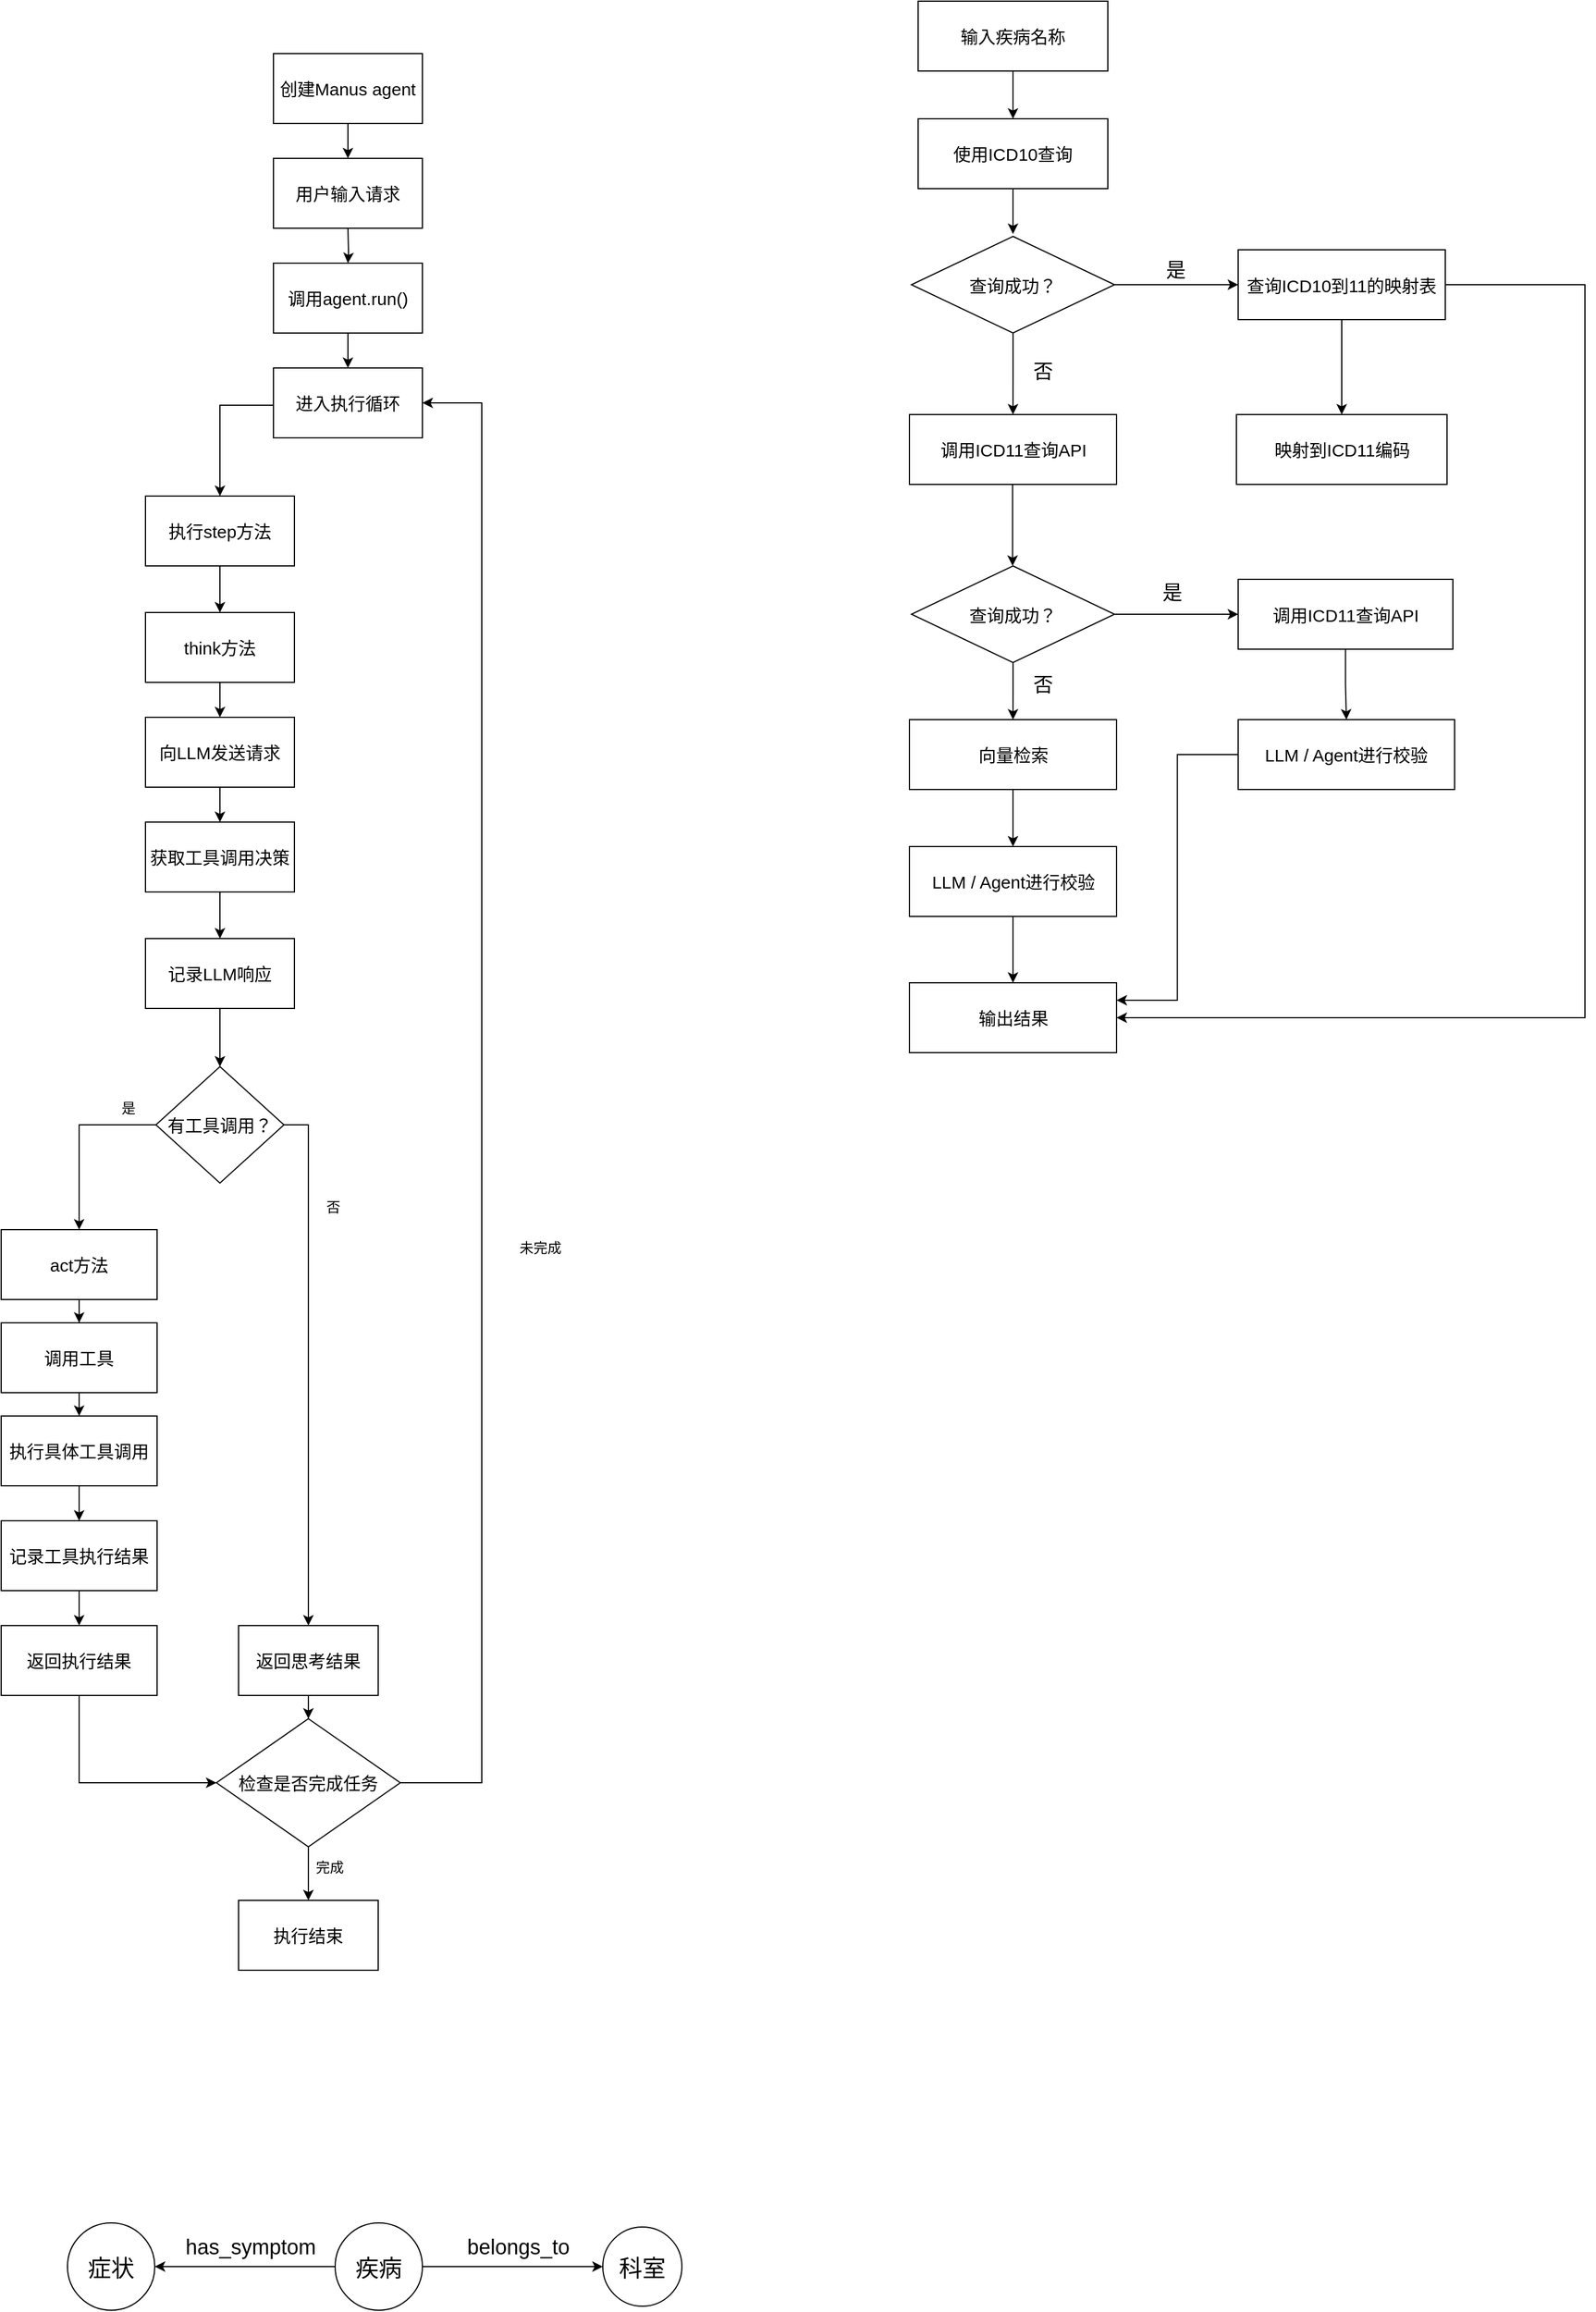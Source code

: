 <mxfile version="27.1.6">
  <diagram name="第 1 页" id="XrAzQeYm1N9VuY8X3JVy">
    <mxGraphModel dx="1668" dy="885" grid="0" gridSize="10" guides="1" tooltips="1" connect="1" arrows="1" fold="1" page="1" pageScale="1" pageWidth="827" pageHeight="1169" math="0" shadow="0">
      <root>
        <mxCell id="0" />
        <mxCell id="1" parent="0" />
        <mxCell id="NaGLtLPMVxLZHlq2lp-Q-1" value="用户输入请求" style="rounded=0;whiteSpace=wrap;html=1;fontSize=15;" parent="1" vertex="1">
          <mxGeometry x="340" y="220" width="128" height="60" as="geometry" />
        </mxCell>
        <mxCell id="NaGLtLPMVxLZHlq2lp-Q-21" style="edgeStyle=orthogonalEdgeStyle;rounded=0;orthogonalLoop=1;jettySize=auto;html=1;" parent="1" target="NaGLtLPMVxLZHlq2lp-Q-3" edge="1">
          <mxGeometry relative="1" as="geometry">
            <mxPoint x="404" y="280" as="sourcePoint" />
          </mxGeometry>
        </mxCell>
        <mxCell id="NaGLtLPMVxLZHlq2lp-Q-22" style="edgeStyle=orthogonalEdgeStyle;rounded=0;orthogonalLoop=1;jettySize=auto;html=1;" parent="1" source="NaGLtLPMVxLZHlq2lp-Q-3" target="NaGLtLPMVxLZHlq2lp-Q-4" edge="1">
          <mxGeometry relative="1" as="geometry" />
        </mxCell>
        <mxCell id="NaGLtLPMVxLZHlq2lp-Q-3" value="调用agent.run()" style="rounded=0;whiteSpace=wrap;html=1;fontSize=15;" parent="1" vertex="1">
          <mxGeometry x="340" y="310" width="128" height="60" as="geometry" />
        </mxCell>
        <mxCell id="NaGLtLPMVxLZHlq2lp-Q-25" style="edgeStyle=orthogonalEdgeStyle;rounded=0;orthogonalLoop=1;jettySize=auto;html=1;" parent="1" source="NaGLtLPMVxLZHlq2lp-Q-4" target="NaGLtLPMVxLZHlq2lp-Q-5" edge="1">
          <mxGeometry relative="1" as="geometry">
            <Array as="points">
              <mxPoint x="294" y="432" />
            </Array>
          </mxGeometry>
        </mxCell>
        <mxCell id="NaGLtLPMVxLZHlq2lp-Q-4" value="进入执行循环" style="rounded=0;whiteSpace=wrap;html=1;fontSize=15;" parent="1" vertex="1">
          <mxGeometry x="340" y="400" width="128" height="60" as="geometry" />
        </mxCell>
        <mxCell id="NaGLtLPMVxLZHlq2lp-Q-26" style="edgeStyle=orthogonalEdgeStyle;rounded=0;orthogonalLoop=1;jettySize=auto;html=1;" parent="1" source="NaGLtLPMVxLZHlq2lp-Q-5" target="NaGLtLPMVxLZHlq2lp-Q-6" edge="1">
          <mxGeometry relative="1" as="geometry" />
        </mxCell>
        <mxCell id="NaGLtLPMVxLZHlq2lp-Q-5" value="执行step方法" style="rounded=0;whiteSpace=wrap;html=1;fontSize=15;" parent="1" vertex="1">
          <mxGeometry x="230" y="510" width="128" height="60" as="geometry" />
        </mxCell>
        <mxCell id="NaGLtLPMVxLZHlq2lp-Q-27" style="edgeStyle=orthogonalEdgeStyle;rounded=0;orthogonalLoop=1;jettySize=auto;html=1;" parent="1" source="NaGLtLPMVxLZHlq2lp-Q-6" target="NaGLtLPMVxLZHlq2lp-Q-7" edge="1">
          <mxGeometry relative="1" as="geometry" />
        </mxCell>
        <mxCell id="NaGLtLPMVxLZHlq2lp-Q-6" value="think方法" style="rounded=0;whiteSpace=wrap;html=1;fontSize=15;" parent="1" vertex="1">
          <mxGeometry x="230" y="610" width="128" height="60" as="geometry" />
        </mxCell>
        <mxCell id="NaGLtLPMVxLZHlq2lp-Q-28" style="edgeStyle=orthogonalEdgeStyle;rounded=0;orthogonalLoop=1;jettySize=auto;html=1;" parent="1" source="NaGLtLPMVxLZHlq2lp-Q-7" target="NaGLtLPMVxLZHlq2lp-Q-8" edge="1">
          <mxGeometry relative="1" as="geometry" />
        </mxCell>
        <mxCell id="NaGLtLPMVxLZHlq2lp-Q-7" value="向LLM发送请求" style="rounded=0;whiteSpace=wrap;html=1;fontSize=15;" parent="1" vertex="1">
          <mxGeometry x="230" y="700" width="128" height="60" as="geometry" />
        </mxCell>
        <mxCell id="NaGLtLPMVxLZHlq2lp-Q-29" style="edgeStyle=orthogonalEdgeStyle;rounded=0;orthogonalLoop=1;jettySize=auto;html=1;" parent="1" source="NaGLtLPMVxLZHlq2lp-Q-8" target="NaGLtLPMVxLZHlq2lp-Q-9" edge="1">
          <mxGeometry relative="1" as="geometry" />
        </mxCell>
        <mxCell id="NaGLtLPMVxLZHlq2lp-Q-8" value="获取工具调用决策" style="rounded=0;whiteSpace=wrap;html=1;fontSize=15;" parent="1" vertex="1">
          <mxGeometry x="230" y="790" width="128" height="60" as="geometry" />
        </mxCell>
        <mxCell id="NaGLtLPMVxLZHlq2lp-Q-30" style="edgeStyle=orthogonalEdgeStyle;rounded=0;orthogonalLoop=1;jettySize=auto;html=1;entryX=0.5;entryY=0;entryDx=0;entryDy=0;" parent="1" source="NaGLtLPMVxLZHlq2lp-Q-9" target="NaGLtLPMVxLZHlq2lp-Q-10" edge="1">
          <mxGeometry relative="1" as="geometry" />
        </mxCell>
        <mxCell id="NaGLtLPMVxLZHlq2lp-Q-9" value="记录LLM响应" style="rounded=0;whiteSpace=wrap;html=1;fontSize=15;" parent="1" vertex="1">
          <mxGeometry x="230" y="890" width="128" height="60" as="geometry" />
        </mxCell>
        <mxCell id="NaGLtLPMVxLZHlq2lp-Q-33" style="edgeStyle=orthogonalEdgeStyle;rounded=0;orthogonalLoop=1;jettySize=auto;html=1;" parent="1" source="NaGLtLPMVxLZHlq2lp-Q-10" target="NaGLtLPMVxLZHlq2lp-Q-11" edge="1">
          <mxGeometry relative="1" as="geometry">
            <Array as="points">
              <mxPoint x="173" y="1050" />
            </Array>
          </mxGeometry>
        </mxCell>
        <mxCell id="NaGLtLPMVxLZHlq2lp-Q-10" value="有工具调用？" style="rhombus;whiteSpace=wrap;html=1;fontSize=15;" parent="1" vertex="1">
          <mxGeometry x="239" y="1000" width="110" height="100" as="geometry" />
        </mxCell>
        <mxCell id="NaGLtLPMVxLZHlq2lp-Q-34" style="edgeStyle=orthogonalEdgeStyle;rounded=0;orthogonalLoop=1;jettySize=auto;html=1;" parent="1" source="NaGLtLPMVxLZHlq2lp-Q-11" target="NaGLtLPMVxLZHlq2lp-Q-12" edge="1">
          <mxGeometry relative="1" as="geometry" />
        </mxCell>
        <mxCell id="NaGLtLPMVxLZHlq2lp-Q-11" value="act方法" style="rounded=0;whiteSpace=wrap;html=1;fontSize=15;" parent="1" vertex="1">
          <mxGeometry x="106" y="1140" width="134" height="60" as="geometry" />
        </mxCell>
        <mxCell id="NaGLtLPMVxLZHlq2lp-Q-35" style="edgeStyle=orthogonalEdgeStyle;rounded=0;orthogonalLoop=1;jettySize=auto;html=1;" parent="1" source="NaGLtLPMVxLZHlq2lp-Q-12" target="NaGLtLPMVxLZHlq2lp-Q-13" edge="1">
          <mxGeometry relative="1" as="geometry" />
        </mxCell>
        <mxCell id="NaGLtLPMVxLZHlq2lp-Q-12" value="调用工具" style="rounded=0;whiteSpace=wrap;html=1;fontSize=15;" parent="1" vertex="1">
          <mxGeometry x="106" y="1220" width="134" height="60" as="geometry" />
        </mxCell>
        <mxCell id="NaGLtLPMVxLZHlq2lp-Q-36" style="edgeStyle=orthogonalEdgeStyle;rounded=0;orthogonalLoop=1;jettySize=auto;html=1;" parent="1" source="NaGLtLPMVxLZHlq2lp-Q-13" target="NaGLtLPMVxLZHlq2lp-Q-14" edge="1">
          <mxGeometry relative="1" as="geometry" />
        </mxCell>
        <mxCell id="NaGLtLPMVxLZHlq2lp-Q-13" value="执行具体工具调用" style="rounded=0;whiteSpace=wrap;html=1;fontSize=15;" parent="1" vertex="1">
          <mxGeometry x="106" y="1300" width="134" height="60" as="geometry" />
        </mxCell>
        <mxCell id="NaGLtLPMVxLZHlq2lp-Q-37" style="edgeStyle=orthogonalEdgeStyle;rounded=0;orthogonalLoop=1;jettySize=auto;html=1;" parent="1" source="NaGLtLPMVxLZHlq2lp-Q-14" target="NaGLtLPMVxLZHlq2lp-Q-15" edge="1">
          <mxGeometry relative="1" as="geometry" />
        </mxCell>
        <mxCell id="NaGLtLPMVxLZHlq2lp-Q-14" value="记录工具执行结果" style="rounded=0;whiteSpace=wrap;html=1;fontSize=15;" parent="1" vertex="1">
          <mxGeometry x="106" y="1390" width="134" height="60" as="geometry" />
        </mxCell>
        <mxCell id="NaGLtLPMVxLZHlq2lp-Q-39" style="edgeStyle=orthogonalEdgeStyle;rounded=0;orthogonalLoop=1;jettySize=auto;html=1;entryX=0;entryY=0.5;entryDx=0;entryDy=0;" parent="1" source="NaGLtLPMVxLZHlq2lp-Q-15" target="NaGLtLPMVxLZHlq2lp-Q-18" edge="1">
          <mxGeometry relative="1" as="geometry">
            <Array as="points">
              <mxPoint x="173" y="1615" />
            </Array>
          </mxGeometry>
        </mxCell>
        <mxCell id="NaGLtLPMVxLZHlq2lp-Q-15" value="返回执行结果" style="rounded=0;whiteSpace=wrap;html=1;fontSize=15;" parent="1" vertex="1">
          <mxGeometry x="106" y="1480" width="134" height="60" as="geometry" />
        </mxCell>
        <mxCell id="NaGLtLPMVxLZHlq2lp-Q-42" style="edgeStyle=orthogonalEdgeStyle;rounded=0;orthogonalLoop=1;jettySize=auto;html=1;" parent="1" source="NaGLtLPMVxLZHlq2lp-Q-16" target="NaGLtLPMVxLZHlq2lp-Q-18" edge="1">
          <mxGeometry relative="1" as="geometry" />
        </mxCell>
        <mxCell id="NaGLtLPMVxLZHlq2lp-Q-16" value="返回思考结果" style="rounded=0;whiteSpace=wrap;html=1;fontSize=15;" parent="1" vertex="1">
          <mxGeometry x="310" y="1480" width="120" height="60" as="geometry" />
        </mxCell>
        <mxCell id="NaGLtLPMVxLZHlq2lp-Q-44" style="edgeStyle=orthogonalEdgeStyle;rounded=0;orthogonalLoop=1;jettySize=auto;html=1;" parent="1" source="NaGLtLPMVxLZHlq2lp-Q-18" target="NaGLtLPMVxLZHlq2lp-Q-19" edge="1">
          <mxGeometry relative="1" as="geometry" />
        </mxCell>
        <mxCell id="NaGLtLPMVxLZHlq2lp-Q-45" style="edgeStyle=orthogonalEdgeStyle;rounded=0;orthogonalLoop=1;jettySize=auto;html=1;entryX=1;entryY=0.5;entryDx=0;entryDy=0;" parent="1" source="NaGLtLPMVxLZHlq2lp-Q-18" target="NaGLtLPMVxLZHlq2lp-Q-4" edge="1">
          <mxGeometry relative="1" as="geometry">
            <Array as="points">
              <mxPoint x="519" y="1615" />
              <mxPoint x="519" y="430" />
            </Array>
          </mxGeometry>
        </mxCell>
        <mxCell id="NaGLtLPMVxLZHlq2lp-Q-18" value="检查是否完成任务" style="rhombus;whiteSpace=wrap;html=1;fontSize=15;" parent="1" vertex="1">
          <mxGeometry x="291" y="1560" width="158" height="110" as="geometry" />
        </mxCell>
        <mxCell id="NaGLtLPMVxLZHlq2lp-Q-19" value="执行结束" style="rounded=0;whiteSpace=wrap;html=1;fontSize=15;" parent="1" vertex="1">
          <mxGeometry x="310" y="1716" width="120" height="60" as="geometry" />
        </mxCell>
        <mxCell id="NaGLtLPMVxLZHlq2lp-Q-24" style="edgeStyle=orthogonalEdgeStyle;rounded=0;orthogonalLoop=1;jettySize=auto;html=1;" parent="1" source="NaGLtLPMVxLZHlq2lp-Q-23" target="NaGLtLPMVxLZHlq2lp-Q-1" edge="1">
          <mxGeometry relative="1" as="geometry" />
        </mxCell>
        <mxCell id="NaGLtLPMVxLZHlq2lp-Q-23" value="创建Manus agent" style="rounded=0;whiteSpace=wrap;html=1;fontSize=15;" parent="1" vertex="1">
          <mxGeometry x="340" y="130" width="128" height="60" as="geometry" />
        </mxCell>
        <mxCell id="NaGLtLPMVxLZHlq2lp-Q-31" value="是" style="text;html=1;align=center;verticalAlign=middle;resizable=0;points=[];autosize=1;strokeColor=none;fillColor=none;" parent="1" vertex="1">
          <mxGeometry x="200" y="1023" width="30" height="26" as="geometry" />
        </mxCell>
        <mxCell id="NaGLtLPMVxLZHlq2lp-Q-32" value="否" style="text;html=1;align=center;verticalAlign=middle;resizable=0;points=[];autosize=1;strokeColor=none;fillColor=none;" parent="1" vertex="1">
          <mxGeometry x="376" y="1108" width="30" height="26" as="geometry" />
        </mxCell>
        <mxCell id="NaGLtLPMVxLZHlq2lp-Q-40" style="edgeStyle=orthogonalEdgeStyle;rounded=0;orthogonalLoop=1;jettySize=auto;html=1;entryX=0.5;entryY=0;entryDx=0;entryDy=0;" parent="1" source="NaGLtLPMVxLZHlq2lp-Q-10" target="NaGLtLPMVxLZHlq2lp-Q-16" edge="1">
          <mxGeometry relative="1" as="geometry">
            <mxPoint x="363" y="1477" as="targetPoint" />
            <Array as="points">
              <mxPoint x="370" y="1050" />
            </Array>
          </mxGeometry>
        </mxCell>
        <mxCell id="NaGLtLPMVxLZHlq2lp-Q-41" value="未完成" style="text;html=1;align=center;verticalAlign=middle;resizable=0;points=[];autosize=1;strokeColor=none;fillColor=none;" parent="1" vertex="1">
          <mxGeometry x="542" y="1143" width="54" height="26" as="geometry" />
        </mxCell>
        <mxCell id="NaGLtLPMVxLZHlq2lp-Q-43" value="完成" style="text;html=1;align=center;verticalAlign=middle;resizable=0;points=[];autosize=1;strokeColor=none;fillColor=none;" parent="1" vertex="1">
          <mxGeometry x="367" y="1675" width="42" height="26" as="geometry" />
        </mxCell>
        <mxCell id="hRCrfckKiqb29PNzPiwE-2" value="症状" style="ellipse;whiteSpace=wrap;html=1;aspect=fixed;fontSize=20;" parent="1" vertex="1">
          <mxGeometry x="163" y="1993" width="75" height="75" as="geometry" />
        </mxCell>
        <mxCell id="hRCrfckKiqb29PNzPiwE-3" value="疾病" style="ellipse;whiteSpace=wrap;html=1;aspect=fixed;fontSize=20;" parent="1" vertex="1">
          <mxGeometry x="393" y="1993" width="75" height="75" as="geometry" />
        </mxCell>
        <mxCell id="hRCrfckKiqb29PNzPiwE-4" value="科室" style="ellipse;whiteSpace=wrap;html=1;aspect=fixed;fontSize=20;" parent="1" vertex="1">
          <mxGeometry x="623" y="1996.5" width="68" height="68" as="geometry" />
        </mxCell>
        <mxCell id="hRCrfckKiqb29PNzPiwE-5" value="" style="endArrow=classic;html=1;rounded=0;exitX=0;exitY=0.5;exitDx=0;exitDy=0;entryX=1;entryY=0.5;entryDx=0;entryDy=0;" parent="1" source="hRCrfckKiqb29PNzPiwE-3" target="hRCrfckKiqb29PNzPiwE-2" edge="1">
          <mxGeometry width="50" height="50" relative="1" as="geometry">
            <mxPoint x="292" y="2034" as="sourcePoint" />
            <mxPoint x="342" y="1984" as="targetPoint" />
          </mxGeometry>
        </mxCell>
        <mxCell id="hRCrfckKiqb29PNzPiwE-6" value="" style="endArrow=classic;html=1;rounded=0;exitX=1;exitY=0.5;exitDx=0;exitDy=0;entryX=0;entryY=0.5;entryDx=0;entryDy=0;" parent="1" source="hRCrfckKiqb29PNzPiwE-3" target="hRCrfckKiqb29PNzPiwE-4" edge="1">
          <mxGeometry width="50" height="50" relative="1" as="geometry">
            <mxPoint x="625" y="2030" as="sourcePoint" />
            <mxPoint x="585" y="1976" as="targetPoint" />
          </mxGeometry>
        </mxCell>
        <mxCell id="hRCrfckKiqb29PNzPiwE-7" value="has_symptom" style="text;html=1;align=center;verticalAlign=middle;resizable=0;points=[];autosize=1;strokeColor=none;fillColor=none;fontSize=18;" parent="1" vertex="1">
          <mxGeometry x="255" y="1996.5" width="130" height="34" as="geometry" />
        </mxCell>
        <mxCell id="hRCrfckKiqb29PNzPiwE-8" value="belongs_to" style="text;html=1;align=center;verticalAlign=middle;resizable=0;points=[];autosize=1;strokeColor=none;fillColor=none;fontSize=18;" parent="1" vertex="1">
          <mxGeometry x="497" y="1996.5" width="106" height="34" as="geometry" />
        </mxCell>
        <mxCell id="mNW_9nSvEDfQOvlSOp_V-2" style="edgeStyle=orthogonalEdgeStyle;rounded=0;orthogonalLoop=1;jettySize=auto;html=1;" edge="1" parent="1" source="mNW_9nSvEDfQOvlSOp_V-1">
          <mxGeometry relative="1" as="geometry">
            <mxPoint x="975.5" y="285" as="targetPoint" />
          </mxGeometry>
        </mxCell>
        <mxCell id="mNW_9nSvEDfQOvlSOp_V-1" value="使用ICD10查询" style="rounded=0;whiteSpace=wrap;html=1;fontSize=15;" vertex="1" parent="1">
          <mxGeometry x="894" y="186" width="163" height="60" as="geometry" />
        </mxCell>
        <mxCell id="mNW_9nSvEDfQOvlSOp_V-8" style="edgeStyle=orthogonalEdgeStyle;rounded=0;orthogonalLoop=1;jettySize=auto;html=1;entryX=0.5;entryY=0;entryDx=0;entryDy=0;" edge="1" parent="1" source="mNW_9nSvEDfQOvlSOp_V-3" target="mNW_9nSvEDfQOvlSOp_V-7">
          <mxGeometry relative="1" as="geometry" />
        </mxCell>
        <mxCell id="mNW_9nSvEDfQOvlSOp_V-9" style="edgeStyle=orthogonalEdgeStyle;rounded=0;orthogonalLoop=1;jettySize=auto;html=1;" edge="1" parent="1" source="mNW_9nSvEDfQOvlSOp_V-3" target="mNW_9nSvEDfQOvlSOp_V-5">
          <mxGeometry relative="1" as="geometry" />
        </mxCell>
        <mxCell id="mNW_9nSvEDfQOvlSOp_V-3" value="查询成功？" style="rhombus;whiteSpace=wrap;html=1;fontSize=15;" vertex="1" parent="1">
          <mxGeometry x="888.25" y="287" width="174.5" height="83" as="geometry" />
        </mxCell>
        <mxCell id="mNW_9nSvEDfQOvlSOp_V-10" style="edgeStyle=orthogonalEdgeStyle;rounded=0;orthogonalLoop=1;jettySize=auto;html=1;" edge="1" parent="1" source="mNW_9nSvEDfQOvlSOp_V-5" target="mNW_9nSvEDfQOvlSOp_V-6">
          <mxGeometry relative="1" as="geometry" />
        </mxCell>
        <mxCell id="mNW_9nSvEDfQOvlSOp_V-22" style="edgeStyle=orthogonalEdgeStyle;rounded=0;orthogonalLoop=1;jettySize=auto;html=1;entryX=1;entryY=0.5;entryDx=0;entryDy=0;" edge="1" parent="1" source="mNW_9nSvEDfQOvlSOp_V-5" target="mNW_9nSvEDfQOvlSOp_V-21">
          <mxGeometry relative="1" as="geometry">
            <Array as="points">
              <mxPoint x="1467" y="329" />
              <mxPoint x="1467" y="958" />
            </Array>
          </mxGeometry>
        </mxCell>
        <mxCell id="mNW_9nSvEDfQOvlSOp_V-5" value="查询ICD10到11的映射表" style="rounded=0;whiteSpace=wrap;html=1;fontSize=15;" vertex="1" parent="1">
          <mxGeometry x="1169" y="298.5" width="178" height="60" as="geometry" />
        </mxCell>
        <mxCell id="mNW_9nSvEDfQOvlSOp_V-6" value="映射到ICD11编码" style="rounded=0;whiteSpace=wrap;html=1;fontSize=15;" vertex="1" parent="1">
          <mxGeometry x="1167.5" y="440" width="181" height="60" as="geometry" />
        </mxCell>
        <mxCell id="mNW_9nSvEDfQOvlSOp_V-7" value="调用ICD11查询API" style="rounded=0;whiteSpace=wrap;html=1;fontSize=15;" vertex="1" parent="1">
          <mxGeometry x="886.5" y="440" width="178" height="60" as="geometry" />
        </mxCell>
        <mxCell id="mNW_9nSvEDfQOvlSOp_V-15" style="edgeStyle=orthogonalEdgeStyle;rounded=0;orthogonalLoop=1;jettySize=auto;html=1;" edge="1" parent="1" source="mNW_9nSvEDfQOvlSOp_V-11" target="mNW_9nSvEDfQOvlSOp_V-13">
          <mxGeometry relative="1" as="geometry" />
        </mxCell>
        <mxCell id="mNW_9nSvEDfQOvlSOp_V-16" style="edgeStyle=orthogonalEdgeStyle;rounded=0;orthogonalLoop=1;jettySize=auto;html=1;entryX=0.5;entryY=0;entryDx=0;entryDy=0;" edge="1" parent="1" source="mNW_9nSvEDfQOvlSOp_V-11" target="mNW_9nSvEDfQOvlSOp_V-14">
          <mxGeometry relative="1" as="geometry" />
        </mxCell>
        <mxCell id="mNW_9nSvEDfQOvlSOp_V-11" value="查询成功？" style="rhombus;whiteSpace=wrap;html=1;fontSize=15;" vertex="1" parent="1">
          <mxGeometry x="888.25" y="570" width="174.5" height="83" as="geometry" />
        </mxCell>
        <mxCell id="mNW_9nSvEDfQOvlSOp_V-12" style="edgeStyle=orthogonalEdgeStyle;rounded=0;orthogonalLoop=1;jettySize=auto;html=1;entryX=0.5;entryY=0;entryDx=0;entryDy=0;" edge="1" parent="1">
          <mxGeometry relative="1" as="geometry">
            <mxPoint x="975.16" y="500" as="sourcePoint" />
            <mxPoint x="975.16" y="570" as="targetPoint" />
          </mxGeometry>
        </mxCell>
        <mxCell id="mNW_9nSvEDfQOvlSOp_V-20" style="edgeStyle=orthogonalEdgeStyle;rounded=0;orthogonalLoop=1;jettySize=auto;html=1;" edge="1" parent="1" source="mNW_9nSvEDfQOvlSOp_V-13" target="mNW_9nSvEDfQOvlSOp_V-19">
          <mxGeometry relative="1" as="geometry" />
        </mxCell>
        <mxCell id="mNW_9nSvEDfQOvlSOp_V-13" value="调用ICD11查询API" style="rounded=0;whiteSpace=wrap;html=1;fontSize=15;" vertex="1" parent="1">
          <mxGeometry x="1169" y="581.5" width="184.5" height="60" as="geometry" />
        </mxCell>
        <mxCell id="mNW_9nSvEDfQOvlSOp_V-18" style="edgeStyle=orthogonalEdgeStyle;rounded=0;orthogonalLoop=1;jettySize=auto;html=1;" edge="1" parent="1" source="mNW_9nSvEDfQOvlSOp_V-14" target="mNW_9nSvEDfQOvlSOp_V-17">
          <mxGeometry relative="1" as="geometry" />
        </mxCell>
        <mxCell id="mNW_9nSvEDfQOvlSOp_V-14" value="向量检索" style="rounded=0;whiteSpace=wrap;html=1;fontSize=15;" vertex="1" parent="1">
          <mxGeometry x="886.5" y="702" width="178" height="60" as="geometry" />
        </mxCell>
        <mxCell id="mNW_9nSvEDfQOvlSOp_V-24" style="edgeStyle=orthogonalEdgeStyle;rounded=0;orthogonalLoop=1;jettySize=auto;html=1;" edge="1" parent="1" source="mNW_9nSvEDfQOvlSOp_V-17" target="mNW_9nSvEDfQOvlSOp_V-21">
          <mxGeometry relative="1" as="geometry" />
        </mxCell>
        <mxCell id="mNW_9nSvEDfQOvlSOp_V-17" value="LLM / Agent进行校验" style="rounded=0;whiteSpace=wrap;html=1;fontSize=15;" vertex="1" parent="1">
          <mxGeometry x="886.5" y="811" width="178" height="60" as="geometry" />
        </mxCell>
        <mxCell id="mNW_9nSvEDfQOvlSOp_V-23" style="edgeStyle=orthogonalEdgeStyle;rounded=0;orthogonalLoop=1;jettySize=auto;html=1;entryX=1;entryY=0.25;entryDx=0;entryDy=0;" edge="1" parent="1" source="mNW_9nSvEDfQOvlSOp_V-19" target="mNW_9nSvEDfQOvlSOp_V-21">
          <mxGeometry relative="1" as="geometry" />
        </mxCell>
        <mxCell id="mNW_9nSvEDfQOvlSOp_V-19" value="LLM / Agent进行校验" style="rounded=0;whiteSpace=wrap;html=1;fontSize=15;" vertex="1" parent="1">
          <mxGeometry x="1169" y="702" width="186" height="60" as="geometry" />
        </mxCell>
        <mxCell id="mNW_9nSvEDfQOvlSOp_V-21" value="输出结果" style="rounded=0;whiteSpace=wrap;html=1;fontSize=15;" vertex="1" parent="1">
          <mxGeometry x="886.5" y="928" width="178" height="60" as="geometry" />
        </mxCell>
        <mxCell id="mNW_9nSvEDfQOvlSOp_V-26" value="是" style="text;html=1;align=center;verticalAlign=middle;resizable=0;points=[];autosize=1;strokeColor=none;fillColor=none;fontSize=17;" vertex="1" parent="1">
          <mxGeometry x="1097" y="301" width="35" height="32" as="geometry" />
        </mxCell>
        <mxCell id="mNW_9nSvEDfQOvlSOp_V-27" value="是" style="text;html=1;align=center;verticalAlign=middle;resizable=0;points=[];autosize=1;strokeColor=none;fillColor=none;fontSize=17;" vertex="1" parent="1">
          <mxGeometry x="1094" y="578" width="35" height="32" as="geometry" />
        </mxCell>
        <mxCell id="mNW_9nSvEDfQOvlSOp_V-29" value="否" style="text;html=1;align=center;verticalAlign=middle;resizable=0;points=[];autosize=1;strokeColor=none;fillColor=none;fontSize=17;" vertex="1" parent="1">
          <mxGeometry x="983" y="388" width="35" height="32" as="geometry" />
        </mxCell>
        <mxCell id="mNW_9nSvEDfQOvlSOp_V-30" value="否" style="text;html=1;align=center;verticalAlign=middle;resizable=0;points=[];autosize=1;strokeColor=none;fillColor=none;fontSize=17;" vertex="1" parent="1">
          <mxGeometry x="983" y="657" width="35" height="32" as="geometry" />
        </mxCell>
        <mxCell id="mNW_9nSvEDfQOvlSOp_V-33" style="edgeStyle=orthogonalEdgeStyle;rounded=0;orthogonalLoop=1;jettySize=auto;html=1;entryX=0.5;entryY=0;entryDx=0;entryDy=0;" edge="1" parent="1" source="mNW_9nSvEDfQOvlSOp_V-32" target="mNW_9nSvEDfQOvlSOp_V-1">
          <mxGeometry relative="1" as="geometry" />
        </mxCell>
        <mxCell id="mNW_9nSvEDfQOvlSOp_V-32" value="输入疾病名称" style="rounded=0;whiteSpace=wrap;html=1;fontSize=15;" vertex="1" parent="1">
          <mxGeometry x="894" y="85" width="163" height="60" as="geometry" />
        </mxCell>
      </root>
    </mxGraphModel>
  </diagram>
</mxfile>
